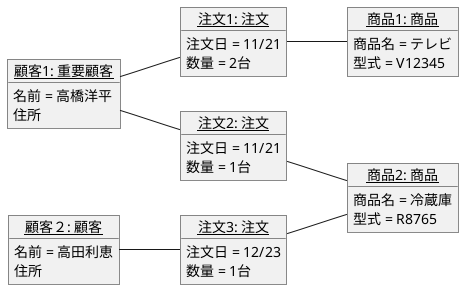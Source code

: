 @startuml 資格取得のオブジェクト図
left to right direction
object "<u>顧客1: 重要顧客</u>" as customer1 {
名前 = 高橋洋平
住所
}
object "<u>顧客２: 顧客</u>" as customer2 {
名前 = 高田利恵
住所
}
object "<u>注文1: 注文</u>" as order1 {
注文日 = 11/21
数量 = 2台
}
object "<u>注文2: 注文</u>" as order2 {
注文日 = 11/21
数量 = 1台
}
object "<u>注文3: 注文</u>" as order3 {
注文日 = 12/23
数量 = 1台
}
object "<u>商品1: 商品</u>" as product1 {
商品名 = テレビ
型式 = V12345
}
object "<u>商品2: 商品</u>" as product2 {
商品名 = 冷蔵庫
型式 = R8765
}
customer1 -- order1
order1 -- product1
customer1 -- order2
order2 -- product2
customer2 -- order3
order3 -- product2
@enduml